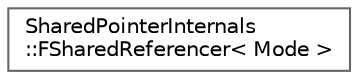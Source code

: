 digraph "Graphical Class Hierarchy"
{
 // INTERACTIVE_SVG=YES
 // LATEX_PDF_SIZE
  bgcolor="transparent";
  edge [fontname=Helvetica,fontsize=10,labelfontname=Helvetica,labelfontsize=10];
  node [fontname=Helvetica,fontsize=10,shape=box,height=0.2,width=0.4];
  rankdir="LR";
  Node0 [id="Node000000",label="SharedPointerInternals\l::FSharedReferencer\< Mode \>",height=0.2,width=0.4,color="grey40", fillcolor="white", style="filled",URL="$d5/d5d/classSharedPointerInternals_1_1FSharedReferencer.html",tooltip="FSharedReferencer is a wrapper around a pointer to a reference controller that is used by either a TS..."];
}
